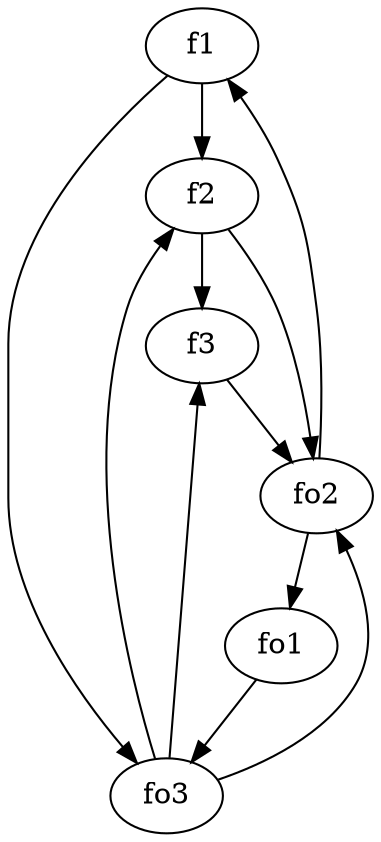 strict digraph  {
f1;
f2;
f3;
fo1;
fo2;
fo3;
f1 -> fo3  [weight=2];
f1 -> f2  [weight=2];
f2 -> fo2  [weight=2];
f2 -> f3  [weight=2];
f3 -> fo2  [weight=2];
fo1 -> fo3  [weight=2];
fo2 -> f1  [weight=2];
fo2 -> fo1  [weight=2];
fo3 -> f3  [weight=2];
fo3 -> fo2  [weight=2];
fo3 -> f2  [weight=2];
}
